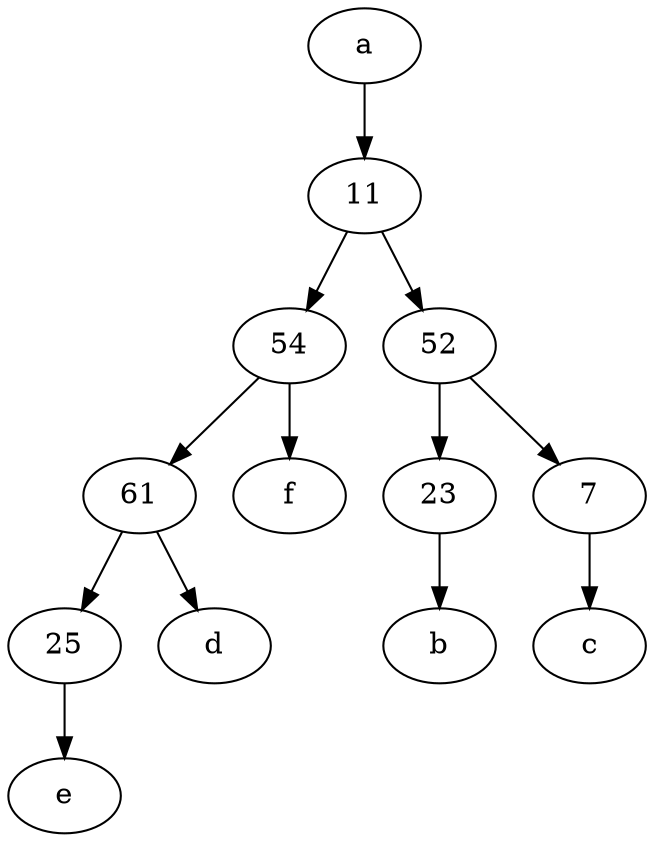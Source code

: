 digraph  {
	23;
	11;
	54;
	7;
	52;
	a [pos="40,10!"];
	61;
	25;
	52 -> 23;
	23 -> b;
	7 -> c;
	a -> 11;
	54 -> 61;
	54 -> f;
	61 -> 25;
	25 -> e;
	11 -> 54;
	52 -> 7;
	61 -> d;
	11 -> 52;

	}